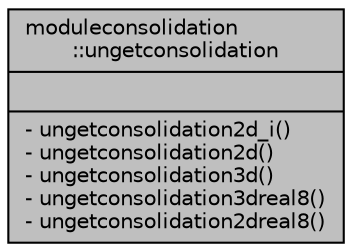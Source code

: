digraph "moduleconsolidation::ungetconsolidation"
{
 // LATEX_PDF_SIZE
  edge [fontname="Helvetica",fontsize="10",labelfontname="Helvetica",labelfontsize="10"];
  node [fontname="Helvetica",fontsize="10",shape=record];
  Node1 [label="{moduleconsolidation\l::ungetconsolidation\n||- ungetconsolidation2d_i()\l- ungetconsolidation2d()\l- ungetconsolidation3d()\l- ungetconsolidation3dreal8()\l- ungetconsolidation2dreal8()\l}",height=0.2,width=0.4,color="black", fillcolor="grey75", style="filled", fontcolor="black",tooltip=" "];
}
